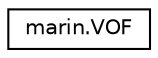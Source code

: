 digraph "Graphical Class Hierarchy"
{
 // LATEX_PDF_SIZE
  edge [fontname="Helvetica",fontsize="10",labelfontname="Helvetica",labelfontsize="10"];
  node [fontname="Helvetica",fontsize="10",shape=record];
  rankdir="LR";
  Node0 [label="marin.VOF",height=0.2,width=0.4,color="black", fillcolor="white", style="filled",URL="$db/d2c/classmarin_1_1VOF.html",tooltip=" "];
}
